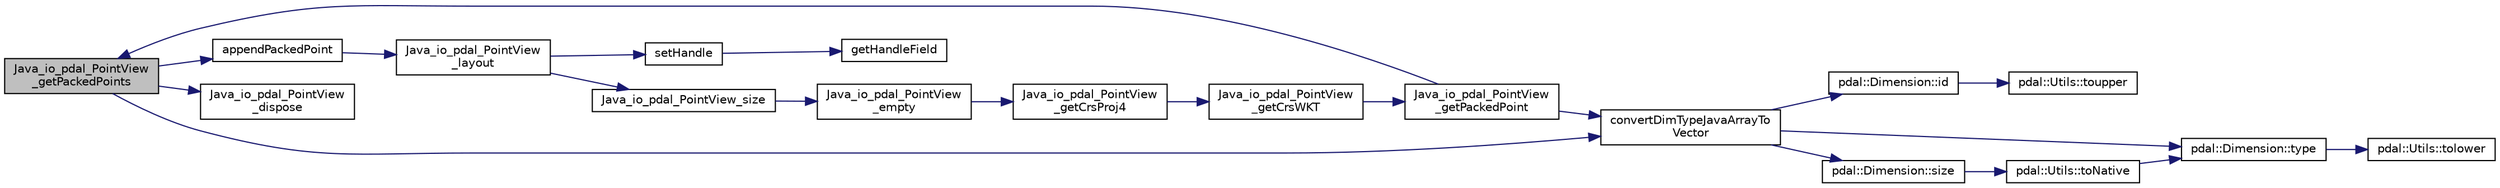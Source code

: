 digraph "Java_io_pdal_PointView_getPackedPoints"
{
  edge [fontname="Helvetica",fontsize="10",labelfontname="Helvetica",labelfontsize="10"];
  node [fontname="Helvetica",fontsize="10",shape=record];
  rankdir="LR";
  Node1 [label="Java_io_pdal_PointView\l_getPackedPoints",height=0.2,width=0.4,color="black", fillcolor="grey75", style="filled", fontcolor="black"];
  Node1 -> Node2 [color="midnightblue",fontsize="10",style="solid",fontname="Helvetica"];
  Node2 [label="appendPackedPoint",height=0.2,width=0.4,color="black", fillcolor="white", style="filled",URL="$io__pdal__PointView_8cpp.html#ab2efacf1f7c016ec40f3ea316d0a7562"];
  Node2 -> Node3 [color="midnightblue",fontsize="10",style="solid",fontname="Helvetica"];
  Node3 [label="Java_io_pdal_PointView\l_layout",height=0.2,width=0.4,color="black", fillcolor="white", style="filled",URL="$io__pdal__PointView_8cpp.html#a264939bfd8d642a33f06ce16b95b37cc"];
  Node3 -> Node4 [color="midnightblue",fontsize="10",style="solid",fontname="Helvetica"];
  Node4 [label="setHandle",height=0.2,width=0.4,color="black", fillcolor="white", style="filled",URL="$Accessors_8hpp.html#a0096ef2a758f9041ca6424e09c2df937"];
  Node4 -> Node5 [color="midnightblue",fontsize="10",style="solid",fontname="Helvetica"];
  Node5 [label="getHandleField",height=0.2,width=0.4,color="black", fillcolor="white", style="filled",URL="$Accessors_8hpp.html#abf11be145f9b6e8546356546c1f46d88"];
  Node3 -> Node6 [color="midnightblue",fontsize="10",style="solid",fontname="Helvetica"];
  Node6 [label="Java_io_pdal_PointView_size",height=0.2,width=0.4,color="black", fillcolor="white", style="filled",URL="$io__pdal__PointView_8cpp.html#a7682d1efe22046b78d15cd78e6f54641"];
  Node6 -> Node7 [color="midnightblue",fontsize="10",style="solid",fontname="Helvetica"];
  Node7 [label="Java_io_pdal_PointView\l_empty",height=0.2,width=0.4,color="black", fillcolor="white", style="filled",URL="$io__pdal__PointView_8cpp.html#ad170804ca04c7efdc2b6f18257b452ab"];
  Node7 -> Node8 [color="midnightblue",fontsize="10",style="solid",fontname="Helvetica"];
  Node8 [label="Java_io_pdal_PointView\l_getCrsProj4",height=0.2,width=0.4,color="black", fillcolor="white", style="filled",URL="$io__pdal__PointView_8cpp.html#a3910b5e0e6e01b04a6e539c8fefe5ef3"];
  Node8 -> Node9 [color="midnightblue",fontsize="10",style="solid",fontname="Helvetica"];
  Node9 [label="Java_io_pdal_PointView\l_getCrsWKT",height=0.2,width=0.4,color="black", fillcolor="white", style="filled",URL="$io__pdal__PointView_8cpp.html#a7a0b3bc6dda2240ab6aafe726915d7ee"];
  Node9 -> Node10 [color="midnightblue",fontsize="10",style="solid",fontname="Helvetica"];
  Node10 [label="Java_io_pdal_PointView\l_getPackedPoint",height=0.2,width=0.4,color="black", fillcolor="white", style="filled",URL="$io__pdal__PointView_8cpp.html#ae26ebc1bcf0b9ddd66beccd20c3356ca"];
  Node10 -> Node11 [color="midnightblue",fontsize="10",style="solid",fontname="Helvetica"];
  Node11 [label="convertDimTypeJavaArrayTo\lVector",height=0.2,width=0.4,color="black", fillcolor="white", style="filled",URL="$io__pdal__PointView_8cpp.html#ad0eb885be2fafdfed53c74d8c125b9a1"];
  Node11 -> Node12 [color="midnightblue",fontsize="10",style="solid",fontname="Helvetica"];
  Node12 [label="pdal::Dimension::id",height=0.2,width=0.4,color="black", fillcolor="white", style="filled",URL="$namespacepdal_1_1Dimension.html#a10b4c693e3bdbdf1a0eec8f4b008a291"];
  Node12 -> Node13 [color="midnightblue",fontsize="10",style="solid",fontname="Helvetica"];
  Node13 [label="pdal::Utils::toupper",height=0.2,width=0.4,color="black", fillcolor="white", style="filled",URL="$namespacepdal_1_1Utils.html#a28e3e2faff94b20f9908e77bc54ed983"];
  Node11 -> Node14 [color="midnightblue",fontsize="10",style="solid",fontname="Helvetica"];
  Node14 [label="pdal::Dimension::size",height=0.2,width=0.4,color="black", fillcolor="white", style="filled",URL="$namespacepdal_1_1Dimension.html#acf81dae9d5946f3a941f9df154b2329b"];
  Node14 -> Node15 [color="midnightblue",fontsize="10",style="solid",fontname="Helvetica"];
  Node15 [label="pdal::Utils::toNative",height=0.2,width=0.4,color="black", fillcolor="white", style="filled",URL="$namespacepdal_1_1Utils.html#a59253304d0f929e3a3ea00f09636002f"];
  Node15 -> Node16 [color="midnightblue",fontsize="10",style="solid",fontname="Helvetica"];
  Node16 [label="pdal::Dimension::type",height=0.2,width=0.4,color="black", fillcolor="white", style="filled",URL="$namespacepdal_1_1Dimension.html#a880d689fed54aa3ded6f88c9e058c5d2"];
  Node16 -> Node17 [color="midnightblue",fontsize="10",style="solid",fontname="Helvetica"];
  Node17 [label="pdal::Utils::tolower",height=0.2,width=0.4,color="black", fillcolor="white", style="filled",URL="$namespacepdal_1_1Utils.html#a5268937cf695835e55392f752dc02cb2"];
  Node11 -> Node16 [color="midnightblue",fontsize="10",style="solid",fontname="Helvetica"];
  Node10 -> Node1 [color="midnightblue",fontsize="10",style="solid",fontname="Helvetica"];
  Node1 -> Node11 [color="midnightblue",fontsize="10",style="solid",fontname="Helvetica"];
  Node1 -> Node18 [color="midnightblue",fontsize="10",style="solid",fontname="Helvetica"];
  Node18 [label="Java_io_pdal_PointView\l_dispose",height=0.2,width=0.4,color="black", fillcolor="white", style="filled",URL="$io__pdal__PointView_8cpp.html#a515476d6c9114983a5c16da0b11f268d"];
}
